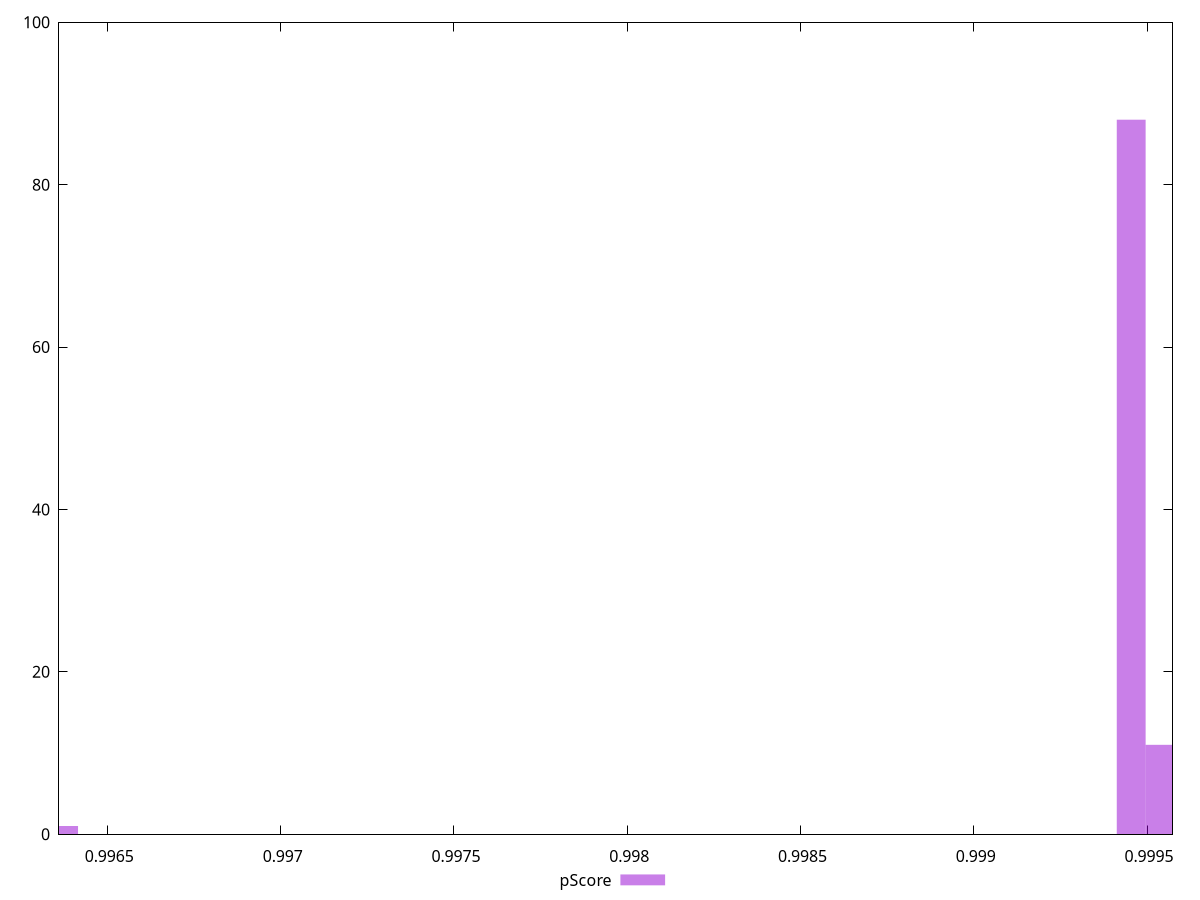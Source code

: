 reset

$pScore <<EOF
0.9994543449773352 88
0.999537605086047 11
0.9963737209549959 1
EOF

set key outside below
set boxwidth 0.00008326010871187397
set xrange [0.9963604274347588:0.9995735337766942]
set yrange [0:100]
set trange [0:100]
set style fill transparent solid 0.5 noborder
set terminal svg size 640, 490 enhanced background rgb 'white'
set output "reports/report_00031_2021-02-24T23-18-18.084Z/cumulative-layout-shift/samples/music/pScore/histogram.svg"

plot $pScore title "pScore" with boxes

reset
